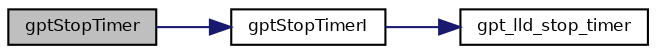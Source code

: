 digraph "gptStopTimer"
{
  bgcolor="transparent";
  edge [fontname="Helvetica",fontsize="8",labelfontname="Helvetica",labelfontsize="8"];
  node [fontname="Helvetica",fontsize="8",shape=record];
  rankdir="LR";
  Node42 [label="gptStopTimer",height=0.2,width=0.4,color="black", fillcolor="grey75", style="filled", fontcolor="black"];
  Node42 -> Node43 [color="midnightblue",fontsize="8",style="solid",fontname="Helvetica"];
  Node43 [label="gptStopTimerI",height=0.2,width=0.4,color="black",URL="$group___g_p_t.html#gae53d7dcc146cc55a284690bfa82d210f",tooltip="Stops the timer. "];
  Node43 -> Node44 [color="midnightblue",fontsize="8",style="solid",fontname="Helvetica"];
  Node44 [label="gpt_lld_stop_timer",height=0.2,width=0.4,color="black",URL="$group___g_p_t.html#ga79af60d200fd27a59501331b7b26b47d",tooltip="Stops the timer. "];
}
